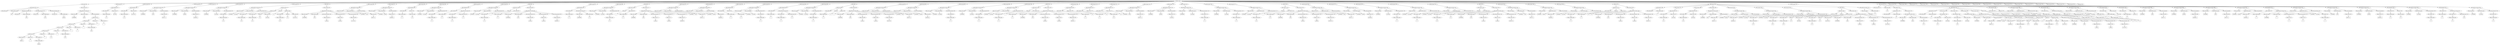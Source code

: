 /*
 * AST in dot format generated by phc -- the PHP compiler
 */

digraph AST {
node_0 [label="AST_php_script"];
node_1 [label="AST_method (29)"];
node_2 [label="AST_signature (32)"];
node_3 [label="AST_method_mod"];
node_4 [label="Token_method_name"];
node_5 [label="fail", shape=box]
node_4 -> node_5;
node_6 [label="AST_formal_parameter (29)"];
node_7 [label="AST_type (29)"];
node_8 [label="Token_variable_name"];
node_9 [label="file", shape=box]
node_8 -> node_9;
node_6 -> node_8;
node_6 -> node_7;
node_10 [label="AST_formal_parameter (29)"];
node_11 [label="AST_type (29)"];
node_12 [label="Token_variable_name"];
node_13 [label="line", shape=box]
node_12 -> node_13;
node_10 -> node_12;
node_10 -> node_11;
node_14 [label="AST_formal_parameter (29)"];
node_15 [label="AST_type (29)"];
node_16 [label="Token_variable_name"];
node_17 [label="reason", shape=box]
node_16 -> node_17;
node_14 -> node_16;
node_14 -> node_15;
node_2 -> node_14;
node_2 -> node_10;
node_2 -> node_6;
node_2 -> node_4;
node_2 -> node_3;
node_18 [label="AST_eval_expr (31)"];
node_19 [label="AST_method_invocation (31)"];
node_20 [label="Token_class_name"];
node_21 [label="%STDLIB%", shape=box]
node_20 -> node_21;
node_22 [label="Token_method_name"];
node_23 [label="print", shape=box]
node_22 -> node_23;
node_24 [label="AST_actual_parameter"];
node_25 [label="AST_bin_op (31)"];
node_26 [label="AST_bin_op (31)"];
node_27 [label="AST_bin_op (31)"];
node_28 [label="AST_bin_op (31)"];
node_29 [label="AST_bin_op (31)"];
node_30 [label="AST_bin_op (31)"];
node_31 [label="Token_string (31)"];
node_32 [label="Failure: '", shape=box]
node_31 -> node_32;
node_33 [label="Token_op (31)"];
node_34 [label=".", shape=box]
node_33 -> node_34;
node_35 [label="AST_variable (31)"];
node_36 [label="Token_variable_name"];
node_37 [label="reason", shape=box]
node_36 -> node_37;
node_35 -> node_36;
node_30 -> node_35;
node_30 -> node_33;
node_30 -> node_31;
node_38 [label="Token_op (31)"];
node_39 [label=".", shape=box]
node_38 -> node_39;
node_40 [label="Token_string (31)"];
node_41 [label="' on ", shape=box]
node_40 -> node_41;
node_29 -> node_40;
node_29 -> node_38;
node_29 -> node_30;
node_42 [label="Token_op (31)"];
node_43 [label=".", shape=box]
node_42 -> node_43;
node_44 [label="AST_variable (31)"];
node_45 [label="Token_variable_name"];
node_46 [label="file", shape=box]
node_45 -> node_46;
node_44 -> node_45;
node_28 -> node_44;
node_28 -> node_42;
node_28 -> node_29;
node_47 [label="Token_op (31)"];
node_48 [label=".", shape=box]
node_47 -> node_48;
node_49 [label="Token_string (31)"];
node_50 [label=":", shape=box]
node_49 -> node_50;
node_27 -> node_49;
node_27 -> node_47;
node_27 -> node_28;
node_51 [label="Token_op (31)"];
node_52 [label=".", shape=box]
node_51 -> node_52;
node_53 [label="AST_variable (31)"];
node_54 [label="Token_variable_name"];
node_55 [label="line", shape=box]
node_54 -> node_55;
node_53 -> node_54;
node_26 -> node_53;
node_26 -> node_51;
node_26 -> node_27;
node_56 [label="Token_op (31)"];
node_57 [label=".", shape=box]
node_56 -> node_57;
node_58 [label="Token_string (31)"];
node_59 [label="", shape=box]
node_58 -> node_59;
node_25 -> node_58;
node_25 -> node_56;
node_25 -> node_26;
node_24 -> node_25;
node_19 -> node_24;
node_19 -> node_22;
node_19 -> node_20;
node_18 -> node_19;
node_1 -> node_18;
node_1 -> node_2;
node_60 [label="AST_eval_expr (37)"];
node_61 [label="AST_assignment (37)"];
node_62 [label="AST_variable (37)"];
node_63 [label="Token_variable_name"];
node_64 [label="a1", shape=box]
node_63 -> node_64;
node_62 -> node_63;
node_65 [label="Token_string (37)"];
node_66 [label="old value", shape=box]
node_65 -> node_66;
node_61 -> node_65;
node_61 -> node_62;
node_60 -> node_61;
node_67 [label="AST_eval_expr (38)"];
node_68 [label="AST_assignment (38)"];
node_69 [label="AST_variable (38)"];
node_70 [label="Token_variable_name"];
node_71 [label="a2", shape=box]
node_70 -> node_71;
node_69 -> node_70;
node_72 [label="Token_string (38)"];
node_73 [label="my old val..", shape=box]
node_72 -> node_73;
node_68 -> node_72;
node_68 -> node_69;
node_67 -> node_68;
node_74 [label="AST_eval_expr (40)"];
node_75 [label="AST_method_invocation (40)"];
node_76 [label="Token_class_name"];
node_77 [label="%STDLIB%", shape=box]
node_76 -> node_77;
node_78 [label="Token_method_name"];
node_79 [label="echo", shape=box]
node_78 -> node_79;
node_80 [label="AST_actual_parameter"];
node_81 [label="Token_string (40)"];
node_82 [label="about to i..", shape=box]
node_81 -> node_82;
node_80 -> node_81;
node_75 -> node_80;
node_75 -> node_78;
node_75 -> node_76;
node_74 -> node_75;
node_83 [label="AST_eval_expr (41)"];
node_84 [label="AST_method_invocation (41)"];
node_85 [label="Token_class_name"];
node_86 [label="%STDLIB%", shape=box]
node_85 -> node_86;
node_87 [label="Token_method_name"];
node_88 [label="include", shape=box]
node_87 -> node_88;
node_89 [label="AST_actual_parameter"];
node_90 [label="Token_string (41)"];
node_91 [label="included_v..", shape=box]
node_90 -> node_91;
node_89 -> node_90;
node_84 -> node_89;
node_84 -> node_87;
node_84 -> node_85;
node_83 -> node_84;
node_92 [label="AST_eval_expr (43)"];
node_93 [label="AST_method_invocation (43)"];
node_94 [label="Token_class_name"];
node_95 [label="%STDLIB%", shape=box]
node_94 -> node_95;
node_96 [label="Token_method_name"];
node_97 [label="var_dump", shape=box]
node_96 -> node_97;
node_98 [label="AST_actual_parameter (43)"];
node_99 [label="AST_variable (43)"];
node_100 [label="Token_variable_name"];
node_101 [label="a1", shape=box]
node_100 -> node_101;
node_99 -> node_100;
node_98 -> node_99;
node_93 -> node_98;
node_93 -> node_96;
node_93 -> node_94;
node_92 -> node_93;
node_102 [label="AST_eval_expr (44)"];
node_103 [label="AST_method_invocation (44)"];
node_104 [label="Token_class_name"];
node_105 [label="%STDLIB%", shape=box]
node_104 -> node_105;
node_106 [label="Token_method_name"];
node_107 [label="var_dump", shape=box]
node_106 -> node_107;
node_108 [label="AST_actual_parameter (44)"];
node_109 [label="AST_variable (44)"];
node_110 [label="Token_variable_name"];
node_111 [label="a2", shape=box]
node_110 -> node_111;
node_109 -> node_110;
node_108 -> node_109;
node_103 -> node_108;
node_103 -> node_106;
node_103 -> node_104;
node_102 -> node_103;
node_112 [label="AST_if (46)"];
node_113 [label="AST_bin_op (46)"];
node_114 [label="AST_bin_op (46)"];
node_115 [label="AST_variable (46)"];
node_116 [label="Token_variable_name"];
node_117 [label="a1", shape=box]
node_116 -> node_117;
node_115 -> node_116;
node_118 [label="Token_op"];
node_119 [label="==", shape=box]
node_118 -> node_119;
node_120 [label="Token_string (46)"];
node_121 [label="old value", shape=box]
node_120 -> node_121;
node_114 -> node_120;
node_114 -> node_118;
node_114 -> node_115;
node_122 [label="Token_op"];
node_123 [label="or", shape=box]
node_122 -> node_123;
node_124 [label="AST_bin_op (46)"];
node_125 [label="AST_variable (46)"];
node_126 [label="Token_variable_name"];
node_127 [label="a2", shape=box]
node_126 -> node_127;
node_125 -> node_126;
node_128 [label="Token_op"];
node_129 [label="==", shape=box]
node_128 -> node_129;
node_130 [label="Token_string (46)"];
node_131 [label="my old val..", shape=box]
node_130 -> node_131;
node_124 -> node_130;
node_124 -> node_128;
node_124 -> node_125;
node_113 -> node_124;
node_113 -> node_122;
node_113 -> node_114;
node_132 [label="AST_eval_expr (48)"];
node_133 [label="AST_method_invocation (48)"];
node_134 [label="Token_class_name"];
node_135 [label="%STDLIB%", shape=box]
node_134 -> node_135;
node_136 [label="Token_method_name"];
node_137 [label="fail", shape=box]
node_136 -> node_137;
node_138 [label="AST_actual_parameter (48)"];
node_139 [label="Token_string (48)"];
node_140 [label="__FILE__", shape=box]
node_139 -> node_140;
node_138 -> node_139;
node_141 [label="AST_actual_parameter (48)"];
node_142 [label="Token_int (48)"];
node_143 [label="__LINE__", shape=box]
node_142 -> node_143;
node_141 -> node_142;
node_144 [label="AST_actual_parameter (48)"];
node_145 [label="Token_string (48)"];
node_146 [label="var overwr..", shape=box]
node_145 -> node_146;
node_144 -> node_145;
node_133 -> node_144;
node_133 -> node_141;
node_133 -> node_138;
node_133 -> node_136;
node_133 -> node_134;
node_132 -> node_133;
node_112 -> node_132;
node_112 -> node_113;
node_147 [label="AST_eval_expr (56)"];
node_148 [label="AST_method_invocation (56)"];
node_149 [label="Token_class_name"];
node_150 [label="%STDLIB%", shape=box]
node_149 -> node_150;
node_151 [label="Token_method_name"];
node_152 [label="echo", shape=box]
node_151 -> node_152;
node_153 [label="AST_actual_parameter"];
node_154 [label="Token_string (56)"];
node_155 [label="about to i..", shape=box]
node_154 -> node_155;
node_153 -> node_154;
node_148 -> node_153;
node_148 -> node_151;
node_148 -> node_149;
node_147 -> node_148;
node_156 [label="AST_eval_expr (57)"];
node_157 [label="AST_method_invocation (57)"];
node_158 [label="Token_class_name"];
node_159 [label="%STDLIB%", shape=box]
node_158 -> node_159;
node_160 [label="Token_method_name"];
node_161 [label="include", shape=box]
node_160 -> node_161;
node_162 [label="AST_actual_parameter"];
node_163 [label="Token_string (57)"];
node_164 [label="included_c..", shape=box]
node_163 -> node_164;
node_162 -> node_163;
node_157 -> node_162;
node_157 -> node_160;
node_157 -> node_158;
node_156 -> node_157;
node_165 [label="AST_eval_expr (59)"];
node_166 [label="AST_assignment (59)"];
node_167 [label="AST_variable (59)"];
node_168 [label="Token_variable_name"];
node_169 [label="b", shape=box]
node_168 -> node_169;
node_167 -> node_168;
node_170 [label="AST_new (59)"];
node_171 [label="Token_class_name"];
node_172 [label="B", shape=box]
node_171 -> node_172;
node_170 -> node_171;
node_166 -> node_170;
node_166 -> node_167;
node_165 -> node_166;
node_173 [label="AST_eval_expr (60)"];
node_174 [label="AST_method_invocation (60)"];
node_175 [label="Token_class_name"];
node_176 [label="%STDLIB%", shape=box]
node_175 -> node_176;
node_177 [label="Token_method_name"];
node_178 [label="var_dump", shape=box]
node_177 -> node_178;
node_179 [label="AST_actual_parameter (60)"];
node_180 [label="AST_variable (60)"];
node_181 [label="Token_variable_name"];
node_182 [label="b", shape=box]
node_181 -> node_182;
node_180 -> node_181;
node_179 -> node_180;
node_174 -> node_179;
node_174 -> node_177;
node_174 -> node_175;
node_173 -> node_174;
node_183 [label="AST_eval_expr (61)"];
node_184 [label="AST_assignment (61)"];
node_185 [label="AST_variable (61)"];
node_186 [label="Token_variable_name"];
node_187 [label="b", shape=box]
node_186 -> node_187;
node_185 -> node_186;
node_188 [label="AST_method_invocation (61)"];
node_189 [label="AST_variable (61)"];
node_190 [label="Token_variable_name"];
node_191 [label="b", shape=box]
node_190 -> node_191;
node_189 -> node_190;
node_192 [label="Token_method_name (61)"];
node_193 [label="b", shape=box]
node_192 -> node_193;
node_188 -> node_192;
node_188 -> node_189;
node_184 -> node_188;
node_184 -> node_185;
node_183 -> node_184;
node_194 [label="AST_eval_expr (62)"];
node_195 [label="AST_method_invocation (62)"];
node_196 [label="Token_class_name"];
node_197 [label="%STDLIB%", shape=box]
node_196 -> node_197;
node_198 [label="Token_method_name"];
node_199 [label="var_dump", shape=box]
node_198 -> node_199;
node_200 [label="AST_actual_parameter (62)"];
node_201 [label="AST_variable (62)"];
node_202 [label="Token_variable_name"];
node_203 [label="b", shape=box]
node_202 -> node_203;
node_201 -> node_202;
node_200 -> node_201;
node_195 -> node_200;
node_195 -> node_198;
node_195 -> node_196;
node_194 -> node_195;
node_204 [label="AST_if (63)"];
node_205 [label="AST_unary_op (63)"];
node_206 [label="Token_op"];
node_207 [label="!", shape=box]
node_206 -> node_207;
node_208 [label="AST_variable (63)"];
node_209 [label="Token_variable_name"];
node_210 [label="b", shape=box]
node_209 -> node_210;
node_208 -> node_209;
node_205 -> node_208;
node_205 -> node_206;
node_211 [label="AST_eval_expr (65)"];
node_212 [label="AST_method_invocation (65)"];
node_213 [label="Token_class_name"];
node_214 [label="%STDLIB%", shape=box]
node_213 -> node_214;
node_215 [label="Token_method_name"];
node_216 [label="fail", shape=box]
node_215 -> node_216;
node_217 [label="AST_actual_parameter (65)"];
node_218 [label="Token_string (65)"];
node_219 [label="__FILE__", shape=box]
node_218 -> node_219;
node_217 -> node_218;
node_220 [label="AST_actual_parameter (65)"];
node_221 [label="Token_int (65)"];
node_222 [label="__LINE__", shape=box]
node_221 -> node_222;
node_220 -> node_221;
node_223 [label="AST_actual_parameter (65)"];
node_224 [label="Token_string (65)"];
node_225 [label="included c..", shape=box]
node_224 -> node_225;
node_223 -> node_224;
node_212 -> node_223;
node_212 -> node_220;
node_212 -> node_217;
node_212 -> node_215;
node_212 -> node_213;
node_211 -> node_212;
node_204 -> node_211;
node_204 -> node_205;
node_226 [label="AST_eval_expr (67)"];
node_227 [label="AST_assignment (67)"];
node_228 [label="AST_variable (67)"];
node_229 [label="Token_variable_name"];
node_230 [label="b", shape=box]
node_229 -> node_230;
node_228 -> node_229;
node_231 [label="AST_method_invocation (67)"];
node_232 [label="Token_class_name"];
node_233 [label="%STDLIB%", shape=box]
node_232 -> node_233;
node_234 [label="Token_method_name"];
node_235 [label="b", shape=box]
node_234 -> node_235;
node_231 -> node_234;
node_231 -> node_232;
node_227 -> node_231;
node_227 -> node_228;
node_226 -> node_227;
node_236 [label="AST_eval_expr (68)"];
node_237 [label="AST_method_invocation (68)"];
node_238 [label="Token_class_name"];
node_239 [label="%STDLIB%", shape=box]
node_238 -> node_239;
node_240 [label="Token_method_name"];
node_241 [label="var_dump", shape=box]
node_240 -> node_241;
node_242 [label="AST_actual_parameter (68)"];
node_243 [label="AST_variable (68)"];
node_244 [label="Token_variable_name"];
node_245 [label="b", shape=box]
node_244 -> node_245;
node_243 -> node_244;
node_242 -> node_243;
node_237 -> node_242;
node_237 -> node_240;
node_237 -> node_238;
node_236 -> node_237;
node_246 [label="AST_if (69)"];
node_247 [label="AST_unary_op (69)"];
node_248 [label="Token_op"];
node_249 [label="!", shape=box]
node_248 -> node_249;
node_250 [label="AST_variable (69)"];
node_251 [label="Token_variable_name"];
node_252 [label="b", shape=box]
node_251 -> node_252;
node_250 -> node_251;
node_247 -> node_250;
node_247 -> node_248;
node_253 [label="AST_eval_expr (71)"];
node_254 [label="AST_method_invocation (71)"];
node_255 [label="Token_class_name"];
node_256 [label="%STDLIB%", shape=box]
node_255 -> node_256;
node_257 [label="Token_method_name"];
node_258 [label="fail", shape=box]
node_257 -> node_258;
node_259 [label="AST_actual_parameter (71)"];
node_260 [label="Token_string (71)"];
node_261 [label="__FILE__", shape=box]
node_260 -> node_261;
node_259 -> node_260;
node_262 [label="AST_actual_parameter (71)"];
node_263 [label="Token_int (71)"];
node_264 [label="__LINE__", shape=box]
node_263 -> node_264;
node_262 -> node_263;
node_265 [label="AST_actual_parameter (71)"];
node_266 [label="Token_string (71)"];
node_267 [label="included f..", shape=box]
node_266 -> node_267;
node_265 -> node_266;
node_254 -> node_265;
node_254 -> node_262;
node_254 -> node_259;
node_254 -> node_257;
node_254 -> node_255;
node_253 -> node_254;
node_246 -> node_253;
node_246 -> node_247;
node_268 [label="AST_eval_expr (79)"];
node_269 [label="AST_method_invocation (79)"];
node_270 [label="Token_class_name"];
node_271 [label="%STDLIB%", shape=box]
node_270 -> node_271;
node_272 [label="Token_method_name"];
node_273 [label="echo", shape=box]
node_272 -> node_273;
node_274 [label="AST_actual_parameter"];
node_275 [label="Token_string (79)"];
node_276 [label="about to i..", shape=box]
node_275 -> node_276;
node_274 -> node_275;
node_269 -> node_274;
node_269 -> node_272;
node_269 -> node_270;
node_268 -> node_269;
node_277 [label="AST_eval_expr (80)"];
node_278 [label="AST_method_invocation (80)"];
node_279 [label="Token_class_name"];
node_280 [label="%STDLIB%", shape=box]
node_279 -> node_280;
node_281 [label="Token_method_name"];
node_282 [label="include", shape=box]
node_281 -> node_282;
node_283 [label="AST_actual_parameter"];
node_284 [label="Token_string (80)"];
node_285 [label="included_c..", shape=box]
node_284 -> node_285;
node_283 -> node_284;
node_278 -> node_283;
node_278 -> node_281;
node_278 -> node_279;
node_277 -> node_278;
node_286 [label="AST_eval_expr (82)"];
node_287 [label="AST_assignment (82)"];
node_288 [label="AST_variable (82)"];
node_289 [label="Token_variable_name"];
node_290 [label="c", shape=box]
node_289 -> node_290;
node_288 -> node_289;
node_291 [label="AST_new (82)"];
node_292 [label="Token_class_name"];
node_293 [label="C", shape=box]
node_292 -> node_293;
node_291 -> node_292;
node_287 -> node_291;
node_287 -> node_288;
node_286 -> node_287;
node_294 [label="AST_eval_expr (83)"];
node_295 [label="AST_method_invocation (83)"];
node_296 [label="Token_class_name"];
node_297 [label="%STDLIB%", shape=box]
node_296 -> node_297;
node_298 [label="Token_method_name"];
node_299 [label="var_dump", shape=box]
node_298 -> node_299;
node_300 [label="AST_actual_parameter (83)"];
node_301 [label="AST_variable (83)"];
node_302 [label="Token_variable_name"];
node_303 [label="c", shape=box]
node_302 -> node_303;
node_301 -> node_302;
node_300 -> node_301;
node_295 -> node_300;
node_295 -> node_298;
node_295 -> node_296;
node_294 -> node_295;
node_304 [label="AST_eval_expr (84)"];
node_305 [label="AST_assignment (84)"];
node_306 [label="AST_variable (84)"];
node_307 [label="Token_variable_name"];
node_308 [label="c", shape=box]
node_307 -> node_308;
node_306 -> node_307;
node_309 [label="AST_method_invocation (84)"];
node_310 [label="AST_variable (84)"];
node_311 [label="Token_variable_name"];
node_312 [label="c", shape=box]
node_311 -> node_312;
node_310 -> node_311;
node_313 [label="Token_method_name (84)"];
node_314 [label="cc", shape=box]
node_313 -> node_314;
node_309 -> node_313;
node_309 -> node_310;
node_305 -> node_309;
node_305 -> node_306;
node_304 -> node_305;
node_315 [label="AST_eval_expr (85)"];
node_316 [label="AST_method_invocation (85)"];
node_317 [label="Token_class_name"];
node_318 [label="%STDLIB%", shape=box]
node_317 -> node_318;
node_319 [label="Token_method_name"];
node_320 [label="var_dump", shape=box]
node_319 -> node_320;
node_321 [label="AST_actual_parameter (85)"];
node_322 [label="AST_variable (85)"];
node_323 [label="Token_variable_name"];
node_324 [label="c", shape=box]
node_323 -> node_324;
node_322 -> node_323;
node_321 -> node_322;
node_316 -> node_321;
node_316 -> node_319;
node_316 -> node_317;
node_315 -> node_316;
node_325 [label="AST_if (86)"];
node_326 [label="AST_bin_op (86)"];
node_327 [label="AST_variable (86)"];
node_328 [label="Token_variable_name"];
node_329 [label="c", shape=box]
node_328 -> node_329;
node_327 -> node_328;
node_330 [label="Token_op"];
node_331 [label="!=", shape=box]
node_330 -> node_331;
node_332 [label="Token_int (86)"];
node_333 [label="7", shape=box]
node_332 -> node_333;
node_326 -> node_332;
node_326 -> node_330;
node_326 -> node_327;
node_334 [label="AST_eval_expr (88)"];
node_335 [label="AST_method_invocation (88)"];
node_336 [label="Token_class_name"];
node_337 [label="%STDLIB%", shape=box]
node_336 -> node_337;
node_338 [label="Token_method_name"];
node_339 [label="fail", shape=box]
node_338 -> node_339;
node_340 [label="AST_actual_parameter (88)"];
node_341 [label="Token_string (88)"];
node_342 [label="__FILE__", shape=box]
node_341 -> node_342;
node_340 -> node_341;
node_343 [label="AST_actual_parameter (88)"];
node_344 [label="Token_int (88)"];
node_345 [label="__LINE__", shape=box]
node_344 -> node_345;
node_343 -> node_344;
node_346 [label="AST_actual_parameter (88)"];
node_347 [label="Token_string (88)"];
node_348 [label="class with..", shape=box]
node_347 -> node_348;
node_346 -> node_347;
node_335 -> node_346;
node_335 -> node_343;
node_335 -> node_340;
node_335 -> node_338;
node_335 -> node_336;
node_334 -> node_335;
node_325 -> node_334;
node_325 -> node_326;
node_349 [label="AST_eval_expr (95)"];
node_350 [label="AST_method_invocation (95)"];
node_351 [label="Token_class_name"];
node_352 [label="%STDLIB%", shape=box]
node_351 -> node_352;
node_353 [label="Token_method_name"];
node_354 [label="echo", shape=box]
node_353 -> node_354;
node_355 [label="AST_actual_parameter"];
node_356 [label="Token_string (95)"];
node_357 [label="about to i..", shape=box]
node_356 -> node_357;
node_355 -> node_356;
node_350 -> node_355;
node_350 -> node_353;
node_350 -> node_351;
node_349 -> node_350;
node_358 [label="AST_eval_expr (96)"];
node_359 [label="AST_method_invocation (96)"];
node_360 [label="Token_class_name"];
node_361 [label="%STDLIB%", shape=box]
node_360 -> node_361;
node_362 [label="Token_method_name"];
node_363 [label="include", shape=box]
node_362 -> node_363;
node_364 [label="AST_actual_parameter"];
node_365 [label="Token_string (96)"];
node_366 [label="include_di..", shape=box]
node_365 -> node_366;
node_364 -> node_365;
node_359 -> node_364;
node_359 -> node_362;
node_359 -> node_360;
node_358 -> node_359;
node_367 [label="AST_eval_expr (98)"];
node_368 [label="AST_method_invocation (98)"];
node_369 [label="Token_class_name"];
node_370 [label="%STDLIB%", shape=box]
node_369 -> node_370;
node_371 [label="Token_method_name"];
node_372 [label="var_dump", shape=box]
node_371 -> node_372;
node_373 [label="AST_actual_parameter (98)"];
node_374 [label="AST_variable (98)"];
node_375 [label="Token_variable_name"];
node_376 [label="f", shape=box]
node_375 -> node_376;
node_374 -> node_375;
node_373 -> node_374;
node_368 -> node_373;
node_368 -> node_371;
node_368 -> node_369;
node_367 -> node_368;
node_377 [label="AST_eval_expr (99)"];
node_378 [label="AST_method_invocation (99)"];
node_379 [label="Token_class_name"];
node_380 [label="%STDLIB%", shape=box]
node_379 -> node_380;
node_381 [label="Token_method_name"];
node_382 [label="var_dump", shape=box]
node_381 -> node_382;
node_383 [label="AST_actual_parameter (99)"];
node_384 [label="AST_variable (99)"];
node_385 [label="Token_variable_name"];
node_386 [label="a", shape=box]
node_385 -> node_386;
node_384 -> node_385;
node_383 -> node_384;
node_378 -> node_383;
node_378 -> node_381;
node_378 -> node_379;
node_377 -> node_378;
node_387 [label="AST_eval_expr (100)"];
node_388 [label="AST_method_invocation (100)"];
node_389 [label="Token_class_name"];
node_390 [label="%STDLIB%", shape=box]
node_389 -> node_390;
node_391 [label="Token_method_name"];
node_392 [label="var_dump", shape=box]
node_391 -> node_392;
node_393 [label="AST_actual_parameter (100)"];
node_394 [label="AST_variable (100)"];
node_395 [label="Token_variable_name"];
node_396 [label="x", shape=box]
node_395 -> node_396;
node_394 -> node_395;
node_393 -> node_394;
node_388 -> node_393;
node_388 -> node_391;
node_388 -> node_389;
node_387 -> node_388;
node_397 [label="AST_if (101)"];
node_398 [label="AST_unary_op (101)"];
node_399 [label="Token_op"];
node_400 [label="!", shape=box]
node_399 -> node_400;
node_401 [label="AST_variable (101)"];
node_402 [label="Token_variable_name"];
node_403 [label="x", shape=box]
node_402 -> node_403;
node_401 -> node_402;
node_398 -> node_401;
node_398 -> node_399;
node_404 [label="AST_eval_expr (103)"];
node_405 [label="AST_method_invocation (103)"];
node_406 [label="Token_class_name"];
node_407 [label="%STDLIB%", shape=box]
node_406 -> node_407;
node_408 [label="Token_method_name"];
node_409 [label="fail", shape=box]
node_408 -> node_409;
node_410 [label="AST_actual_parameter (103)"];
node_411 [label="Token_string (103)"];
node_412 [label="__FILE__", shape=box]
node_411 -> node_412;
node_410 -> node_411;
node_413 [label="AST_actual_parameter (103)"];
node_414 [label="Token_int (103)"];
node_415 [label="__LINE__", shape=box]
node_414 -> node_415;
node_413 -> node_414;
node_416 [label="AST_actual_parameter (103)"];
node_417 [label="Token_string (103)"];
node_418 [label="directory ..", shape=box]
node_417 -> node_418;
node_416 -> node_417;
node_405 -> node_416;
node_405 -> node_413;
node_405 -> node_410;
node_405 -> node_408;
node_405 -> node_406;
node_404 -> node_405;
node_397 -> node_404;
node_397 -> node_398;
node_419 [label="AST_eval_expr (109)"];
node_420 [label="AST_assignment (109)"];
node_421 [label="AST_variable (109)"];
node_422 [label="Token_variable_name"];
node_423 [label="x", shape=box]
node_422 -> node_423;
node_421 -> node_422;
node_424 [label="Token_string (109)"];
node_425 [label="zzz", shape=box]
node_424 -> node_425;
node_420 -> node_424;
node_420 -> node_421;
node_419 -> node_420;
node_426 [label="AST_eval_expr (110)"];
node_427 [label="AST_assignment (110)"];
node_428 [label="AST_variable (110)"];
node_429 [label="Token_variable_name"];
node_430 [label="y", shape=box]
node_429 -> node_430;
node_428 -> node_429;
node_431 [label="Token_string (110)"];
node_432 [label="zzz", shape=box]
node_431 -> node_432;
node_427 -> node_431;
node_427 -> node_428;
node_426 -> node_427;
node_433 [label="AST_eval_expr (111)"];
node_434 [label="AST_assignment (111)"];
node_435 [label="AST_variable (111)"];
node_436 [label="Token_variable_name"];
node_437 [label="xx", shape=box]
node_436 -> node_437;
node_435 -> node_436;
node_438 [label="Token_string (111)"];
node_439 [label="zzz", shape=box]
node_438 -> node_439;
node_434 -> node_438;
node_434 -> node_435;
node_433 -> node_434;
node_440 [label="AST_eval_expr (112)"];
node_441 [label="AST_method_invocation (112)"];
node_442 [label="Token_class_name"];
node_443 [label="%STDLIB%", shape=box]
node_442 -> node_443;
node_444 [label="Token_method_name"];
node_445 [label="echo", shape=box]
node_444 -> node_445;
node_446 [label="AST_actual_parameter"];
node_447 [label="Token_string (112)"];
node_448 [label="about to i..", shape=box]
node_447 -> node_448;
node_446 -> node_447;
node_441 -> node_446;
node_441 -> node_444;
node_441 -> node_442;
node_440 -> node_441;
node_449 [label="AST_eval_expr (113)"];
node_450 [label="AST_method_invocation (113)"];
node_451 [label="Token_class_name"];
node_452 [label="%STDLIB%", shape=box]
node_451 -> node_452;
node_453 [label="Token_method_name"];
node_454 [label="include", shape=box]
node_453 -> node_454;
node_455 [label="AST_actual_parameter"];
node_456 [label="Token_string (113)"];
node_457 [label="./test/sub..", shape=box]
node_456 -> node_457;
node_455 -> node_456;
node_450 -> node_455;
node_450 -> node_453;
node_450 -> node_451;
node_449 -> node_450;
node_458 [label="AST_eval_expr (115)"];
node_459 [label="AST_method_invocation (115)"];
node_460 [label="Token_class_name"];
node_461 [label="%STDLIB%", shape=box]
node_460 -> node_461;
node_462 [label="Token_method_name"];
node_463 [label="var_dump", shape=box]
node_462 -> node_463;
node_464 [label="AST_actual_parameter (115)"];
node_465 [label="AST_variable (115)"];
node_466 [label="Token_variable_name"];
node_467 [label="x", shape=box]
node_466 -> node_467;
node_465 -> node_466;
node_464 -> node_465;
node_459 -> node_464;
node_459 -> node_462;
node_459 -> node_460;
node_458 -> node_459;
node_468 [label="AST_eval_expr (116)"];
node_469 [label="AST_method_invocation (116)"];
node_470 [label="Token_class_name"];
node_471 [label="%STDLIB%", shape=box]
node_470 -> node_471;
node_472 [label="Token_method_name"];
node_473 [label="var_dump", shape=box]
node_472 -> node_473;
node_474 [label="AST_actual_parameter (116)"];
node_475 [label="AST_variable (116)"];
node_476 [label="Token_variable_name"];
node_477 [label="y", shape=box]
node_476 -> node_477;
node_475 -> node_476;
node_474 -> node_475;
node_469 -> node_474;
node_469 -> node_472;
node_469 -> node_470;
node_468 -> node_469;
node_478 [label="AST_eval_expr (117)"];
node_479 [label="AST_method_invocation (117)"];
node_480 [label="Token_class_name"];
node_481 [label="%STDLIB%", shape=box]
node_480 -> node_481;
node_482 [label="Token_method_name"];
node_483 [label="var_dump", shape=box]
node_482 -> node_483;
node_484 [label="AST_actual_parameter (117)"];
node_485 [label="AST_variable (117)"];
node_486 [label="Token_variable_name"];
node_487 [label="xx", shape=box]
node_486 -> node_487;
node_485 -> node_486;
node_484 -> node_485;
node_479 -> node_484;
node_479 -> node_482;
node_479 -> node_480;
node_478 -> node_479;
node_488 [label="AST_if (118)"];
node_489 [label="AST_unary_op (118)"];
node_490 [label="Token_op"];
node_491 [label="!", shape=box]
node_490 -> node_491;
node_492 [label="AST_variable (118)"];
node_493 [label="Token_variable_name"];
node_494 [label="xx", shape=box]
node_493 -> node_494;
node_492 -> node_493;
node_489 -> node_492;
node_489 -> node_490;
node_495 [label="AST_eval_expr (120)"];
node_496 [label="AST_method_invocation (120)"];
node_497 [label="Token_class_name"];
node_498 [label="%STDLIB%", shape=box]
node_497 -> node_498;
node_499 [label="Token_method_name"];
node_500 [label="fail", shape=box]
node_499 -> node_500;
node_501 [label="AST_actual_parameter (120)"];
node_502 [label="Token_string (120)"];
node_503 [label="__FILE__", shape=box]
node_502 -> node_503;
node_501 -> node_502;
node_504 [label="AST_actual_parameter (120)"];
node_505 [label="Token_int (120)"];
node_506 [label="__LINE__", shape=box]
node_505 -> node_506;
node_504 -> node_505;
node_507 [label="AST_actual_parameter (120)"];
node_508 [label="Token_string (120)"];
node_509 [label="current wo..", shape=box]
node_508 -> node_509;
node_507 -> node_508;
node_496 -> node_507;
node_496 -> node_504;
node_496 -> node_501;
node_496 -> node_499;
node_496 -> node_497;
node_495 -> node_496;
node_488 -> node_495;
node_488 -> node_489;
node_510 [label="AST_eval_expr (126)"];
node_511 [label="AST_method_invocation (126)"];
node_512 [label="Token_class_name"];
node_513 [label="%STDLIB%", shape=box]
node_512 -> node_513;
node_514 [label="Token_method_name"];
node_515 [label="echo", shape=box]
node_514 -> node_515;
node_516 [label="AST_actual_parameter"];
node_517 [label="Token_string (126)"];
node_518 [label="about to i..", shape=box]
node_517 -> node_518;
node_516 -> node_517;
node_511 -> node_516;
node_511 -> node_514;
node_511 -> node_512;
node_510 -> node_511;
node_519 [label="AST_eval_expr (127)"];
node_520 [label="AST_method_invocation (127)"];
node_521 [label="Token_class_name"];
node_522 [label="%STDLIB%", shape=box]
node_521 -> node_522;
node_523 [label="Token_method_name"];
node_524 [label="include", shape=box]
node_523 -> node_524;
node_525 [label="AST_actual_parameter"];
node_526 [label="Token_string (127)"];
node_527 [label="test/subje..", shape=box]
node_526 -> node_527;
node_525 -> node_526;
node_520 -> node_525;
node_520 -> node_523;
node_520 -> node_521;
node_519 -> node_520;
node_528 [label="AST_eval_expr (129)"];
node_529 [label="AST_method_invocation (129)"];
node_530 [label="Token_class_name"];
node_531 [label="%STDLIB%", shape=box]
node_530 -> node_531;
node_532 [label="Token_method_name"];
node_533 [label="var_dump", shape=box]
node_532 -> node_533;
node_534 [label="AST_actual_parameter (129)"];
node_535 [label="AST_variable (129)"];
node_536 [label="Token_variable_name"];
node_537 [label="x", shape=box]
node_536 -> node_537;
node_535 -> node_536;
node_534 -> node_535;
node_529 -> node_534;
node_529 -> node_532;
node_529 -> node_530;
node_528 -> node_529;
node_538 [label="AST_eval_expr (130)"];
node_539 [label="AST_method_invocation (130)"];
node_540 [label="Token_class_name"];
node_541 [label="%STDLIB%", shape=box]
node_540 -> node_541;
node_542 [label="Token_method_name"];
node_543 [label="var_dump", shape=box]
node_542 -> node_543;
node_544 [label="AST_actual_parameter (130)"];
node_545 [label="AST_variable (130)"];
node_546 [label="Token_variable_name"];
node_547 [label="y", shape=box]
node_546 -> node_547;
node_545 -> node_546;
node_544 -> node_545;
node_539 -> node_544;
node_539 -> node_542;
node_539 -> node_540;
node_538 -> node_539;
node_548 [label="AST_eval_expr (131)"];
node_549 [label="AST_method_invocation (131)"];
node_550 [label="Token_class_name"];
node_551 [label="%STDLIB%", shape=box]
node_550 -> node_551;
node_552 [label="Token_method_name"];
node_553 [label="var_dump", shape=box]
node_552 -> node_553;
node_554 [label="AST_actual_parameter (131)"];
node_555 [label="AST_variable (131)"];
node_556 [label="Token_variable_name"];
node_557 [label="xx", shape=box]
node_556 -> node_557;
node_555 -> node_556;
node_554 -> node_555;
node_549 -> node_554;
node_549 -> node_552;
node_549 -> node_550;
node_548 -> node_549;
node_558 [label="AST_if (132)"];
node_559 [label="AST_unary_op (132)"];
node_560 [label="Token_op"];
node_561 [label="!", shape=box]
node_560 -> node_561;
node_562 [label="AST_variable (132)"];
node_563 [label="Token_variable_name"];
node_564 [label="xx", shape=box]
node_563 -> node_564;
node_562 -> node_563;
node_559 -> node_562;
node_559 -> node_560;
node_565 [label="AST_eval_expr (134)"];
node_566 [label="AST_method_invocation (134)"];
node_567 [label="Token_class_name"];
node_568 [label="%STDLIB%", shape=box]
node_567 -> node_568;
node_569 [label="Token_method_name"];
node_570 [label="fail", shape=box]
node_569 -> node_570;
node_571 [label="AST_actual_parameter (134)"];
node_572 [label="Token_string (134)"];
node_573 [label="__FILE__", shape=box]
node_572 -> node_573;
node_571 -> node_572;
node_574 [label="AST_actual_parameter (134)"];
node_575 [label="Token_int (134)"];
node_576 [label="__LINE__", shape=box]
node_575 -> node_576;
node_574 -> node_575;
node_577 [label="AST_actual_parameter (134)"];
node_578 [label="Token_string (134)"];
node_579 [label="current wo..", shape=box]
node_578 -> node_579;
node_577 -> node_578;
node_566 -> node_577;
node_566 -> node_574;
node_566 -> node_571;
node_566 -> node_569;
node_566 -> node_567;
node_565 -> node_566;
node_558 -> node_565;
node_558 -> node_559;
node_580 [label="AST_eval_expr (144)"];
node_581 [label="AST_method_invocation (144)"];
node_582 [label="Token_class_name"];
node_583 [label="%STDLIB%", shape=box]
node_582 -> node_583;
node_584 [label="Token_method_name"];
node_585 [label="echo", shape=box]
node_584 -> node_585;
node_586 [label="AST_actual_parameter"];
node_587 [label="Token_string (144)"];
node_588 [label="about to i..", shape=box]
node_587 -> node_588;
node_586 -> node_587;
node_581 -> node_586;
node_581 -> node_584;
node_581 -> node_582;
node_580 -> node_581;
node_589 [label="AST_eval_expr (145)"];
node_590 [label="AST_method_invocation (145)"];
node_591 [label="Token_class_name"];
node_592 [label="%STDLIB%", shape=box]
node_591 -> node_592;
node_593 [label="Token_method_name"];
node_594 [label="require", shape=box]
node_593 -> node_594;
node_595 [label="AST_actual_parameter"];
node_596 [label="Token_string (145)"];
node_597 [label="included_r..", shape=box]
node_596 -> node_597;
node_595 -> node_596;
node_590 -> node_595;
node_590 -> node_593;
node_590 -> node_591;
node_589 -> node_590;
node_598 [label="AST_eval_expr (146)"];
node_599 [label="AST_method_invocation (146)"];
node_600 [label="Token_class_name"];
node_601 [label="%STDLIB%", shape=box]
node_600 -> node_601;
node_602 [label="Token_method_name"];
node_603 [label="var_dump", shape=box]
node_602 -> node_603;
node_604 [label="AST_actual_parameter (146)"];
node_605 [label="AST_variable (146)"];
node_606 [label="Token_variable_name"];
node_607 [label="f", shape=box]
node_606 -> node_607;
node_605 -> node_606;
node_604 -> node_605;
node_599 -> node_604;
node_599 -> node_602;
node_599 -> node_600;
node_598 -> node_599;
node_608 [label="AST_if (147)"];
node_609 [label="AST_bin_op (147)"];
node_610 [label="AST_variable (147)"];
node_611 [label="Token_variable_name"];
node_612 [label="f", shape=box]
node_611 -> node_612;
node_610 -> node_611;
node_613 [label="Token_op"];
node_614 [label="!==", shape=box]
node_613 -> node_614;
node_615 [label="Token_int (147)"];
node_616 [label="26", shape=box]
node_615 -> node_616;
node_609 -> node_615;
node_609 -> node_613;
node_609 -> node_610;
node_617 [label="AST_eval_expr (149)"];
node_618 [label="AST_method_invocation (149)"];
node_619 [label="Token_class_name"];
node_620 [label="%STDLIB%", shape=box]
node_619 -> node_620;
node_621 [label="Token_method_name"];
node_622 [label="fail", shape=box]
node_621 -> node_622;
node_623 [label="AST_actual_parameter (149)"];
node_624 [label="Token_string (149)"];
node_625 [label="__FILE__", shape=box]
node_624 -> node_625;
node_623 -> node_624;
node_626 [label="AST_actual_parameter (149)"];
node_627 [label="Token_int (149)"];
node_628 [label="__LINE__", shape=box]
node_627 -> node_628;
node_626 -> node_627;
node_629 [label="AST_actual_parameter (149)"];
node_630 [label="Token_string (149)"];
node_631 [label="recursive ..", shape=box]
node_630 -> node_631;
node_629 -> node_630;
node_618 -> node_629;
node_618 -> node_626;
node_618 -> node_623;
node_618 -> node_621;
node_618 -> node_619;
node_617 -> node_618;
node_608 -> node_617;
node_608 -> node_609;
node_632 [label="AST_method (155)"];
node_633 [label="AST_signature (169)"];
node_634 [label="AST_method_mod"];
node_635 [label="Token_method_name"];
node_636 [label="g", shape=box]
node_635 -> node_636;
node_633 -> node_635;
node_633 -> node_634;
node_637 [label="AST_eval_expr (157)"];
node_638 [label="AST_assignment (157)"];
node_639 [label="AST_variable (157)"];
node_640 [label="Token_variable_name"];
node_641 [label="a1", shape=box]
node_640 -> node_641;
node_639 -> node_640;
node_642 [label="Token_string (157)"];
node_643 [label="old string", shape=box]
node_642 -> node_643;
node_638 -> node_642;
node_638 -> node_639;
node_637 -> node_638;
node_644 [label="AST_eval_expr (158)"];
node_645 [label="AST_assignment (158)"];
node_646 [label="AST_variable (158)"];
node_647 [label="Token_variable_name"];
node_648 [label="a2", shape=box]
node_647 -> node_648;
node_646 -> node_647;
node_649 [label="Token_string (158)"];
node_650 [label="old string", shape=box]
node_649 -> node_650;
node_645 -> node_649;
node_645 -> node_646;
node_644 -> node_645;
node_651 [label="AST_eval_expr (159)"];
node_652 [label="AST_method_invocation (159)"];
node_653 [label="Token_class_name"];
node_654 [label="%STDLIB%", shape=box]
node_653 -> node_654;
node_655 [label="Token_method_name"];
node_656 [label="echo", shape=box]
node_655 -> node_656;
node_657 [label="AST_actual_parameter"];
node_658 [label="Token_string (159)"];
node_659 [label="about to i..", shape=box]
node_658 -> node_659;
node_657 -> node_658;
node_652 -> node_657;
node_652 -> node_655;
node_652 -> node_653;
node_651 -> node_652;
node_660 [label="AST_eval_expr (160)"];
node_661 [label="AST_method_invocation (160)"];
node_662 [label="Token_class_name"];
node_663 [label="%STDLIB%", shape=box]
node_662 -> node_663;
node_664 [label="Token_method_name"];
node_665 [label="require", shape=box]
node_664 -> node_665;
node_666 [label="AST_actual_parameter"];
node_667 [label="Token_string (160)"];
node_668 [label="included_v..", shape=box]
node_667 -> node_668;
node_666 -> node_667;
node_661 -> node_666;
node_661 -> node_664;
node_661 -> node_662;
node_660 -> node_661;
node_669 [label="AST_eval_expr (162)"];
node_670 [label="AST_method_invocation (162)"];
node_671 [label="Token_class_name"];
node_672 [label="%STDLIB%", shape=box]
node_671 -> node_672;
node_673 [label="Token_method_name"];
node_674 [label="var_dump", shape=box]
node_673 -> node_674;
node_675 [label="AST_actual_parameter (162)"];
node_676 [label="AST_variable (162)"];
node_677 [label="Token_variable_name"];
node_678 [label="a1", shape=box]
node_677 -> node_678;
node_676 -> node_677;
node_675 -> node_676;
node_670 -> node_675;
node_670 -> node_673;
node_670 -> node_671;
node_669 -> node_670;
node_679 [label="AST_eval_expr (163)"];
node_680 [label="AST_method_invocation (163)"];
node_681 [label="Token_class_name"];
node_682 [label="%STDLIB%", shape=box]
node_681 -> node_682;
node_683 [label="Token_method_name"];
node_684 [label="var_dump", shape=box]
node_683 -> node_684;
node_685 [label="AST_actual_parameter (163)"];
node_686 [label="AST_variable (163)"];
node_687 [label="Token_variable_name"];
node_688 [label="a2", shape=box]
node_687 -> node_688;
node_686 -> node_687;
node_685 -> node_686;
node_680 -> node_685;
node_680 -> node_683;
node_680 -> node_681;
node_679 -> node_680;
node_689 [label="AST_if (165)"];
node_690 [label="AST_bin_op (165)"];
node_691 [label="AST_bin_op (165)"];
node_692 [label="AST_variable (165)"];
node_693 [label="Token_variable_name"];
node_694 [label="a1", shape=box]
node_693 -> node_694;
node_692 -> node_693;
node_695 [label="Token_op"];
node_696 [label="==", shape=box]
node_695 -> node_696;
node_697 [label="Token_string (165)"];
node_698 [label="old value", shape=box]
node_697 -> node_698;
node_691 -> node_697;
node_691 -> node_695;
node_691 -> node_692;
node_699 [label="Token_op"];
node_700 [label="or", shape=box]
node_699 -> node_700;
node_701 [label="AST_bin_op (165)"];
node_702 [label="AST_variable (165)"];
node_703 [label="Token_variable_name"];
node_704 [label="a2", shape=box]
node_703 -> node_704;
node_702 -> node_703;
node_705 [label="Token_op"];
node_706 [label="==", shape=box]
node_705 -> node_706;
node_707 [label="Token_string (165)"];
node_708 [label="my old val..", shape=box]
node_707 -> node_708;
node_701 -> node_707;
node_701 -> node_705;
node_701 -> node_702;
node_690 -> node_701;
node_690 -> node_699;
node_690 -> node_691;
node_709 [label="AST_eval_expr (167)"];
node_710 [label="AST_method_invocation (167)"];
node_711 [label="Token_class_name"];
node_712 [label="%STDLIB%", shape=box]
node_711 -> node_712;
node_713 [label="Token_method_name"];
node_714 [label="fail", shape=box]
node_713 -> node_714;
node_715 [label="AST_actual_parameter (167)"];
node_716 [label="Token_string (167)"];
node_717 [label="__FILE__", shape=box]
node_716 -> node_717;
node_715 -> node_716;
node_718 [label="AST_actual_parameter (167)"];
node_719 [label="Token_int (167)"];
node_720 [label="__LINE__", shape=box]
node_719 -> node_720;
node_718 -> node_719;
node_721 [label="AST_actual_parameter (167)"];
node_722 [label="Token_string (167)"];
node_723 [label="var overwr..", shape=box]
node_722 -> node_723;
node_721 -> node_722;
node_710 -> node_721;
node_710 -> node_718;
node_710 -> node_715;
node_710 -> node_713;
node_710 -> node_711;
node_709 -> node_710;
node_689 -> node_709;
node_689 -> node_690;
node_632 -> node_689;
node_632 -> node_679;
node_632 -> node_669;
node_632 -> node_660;
node_632 -> node_651;
node_632 -> node_644;
node_632 -> node_637;
node_632 -> node_633;
node_724 [label="AST_eval_expr (170)"];
node_725 [label="AST_method_invocation (170)"];
node_726 [label="Token_class_name"];
node_727 [label="%STDLIB%", shape=box]
node_726 -> node_727;
node_728 [label="Token_method_name"];
node_729 [label="g", shape=box]
node_728 -> node_729;
node_725 -> node_728;
node_725 -> node_726;
node_724 -> node_725;
node_730 [label="AST_class_def (174)"];
node_731 [label="AST_class_mod (174)"];
node_732 [label="Token_class_name"];
node_733 [label="H", shape=box]
node_732 -> node_733;
node_734 [label="AST_method (176)"];
node_735 [label="AST_signature (179)"];
node_736 [label="AST_method_mod"];
node_737 [label="Token_method_name"];
node_738 [label="H", shape=box]
node_737 -> node_738;
node_735 -> node_737;
node_735 -> node_736;
node_739 [label="AST_eval_expr (178)"];
node_740 [label="AST_method_invocation (178)"];
node_741 [label="Token_class_name"];
node_742 [label="%STDLIB%", shape=box]
node_741 -> node_742;
node_743 [label="Token_method_name"];
node_744 [label="echo", shape=box]
node_743 -> node_744;
node_745 [label="AST_actual_parameter"];
node_746 [label="Token_string (178)"];
node_747 [label="H", shape=box]
node_746 -> node_747;
node_745 -> node_746;
node_740 -> node_745;
node_740 -> node_743;
node_740 -> node_741;
node_739 -> node_740;
node_734 -> node_739;
node_734 -> node_735;
node_748 [label="AST_method (181)"];
node_749 [label="AST_signature (193)"];
node_750 [label="AST_method_mod"];
node_751 [label="Token_method_name"];
node_752 [label="g", shape=box]
node_751 -> node_752;
node_749 -> node_751;
node_749 -> node_750;
node_753 [label="AST_eval_expr (183)"];
node_754 [label="AST_assignment (183)"];
node_755 [label="AST_variable (183)"];
node_756 [label="Token_variable_name"];
node_757 [label="a1", shape=box]
node_756 -> node_757;
node_755 -> node_756;
node_758 [label="Token_string (183)"];
node_759 [label="old string", shape=box]
node_758 -> node_759;
node_754 -> node_758;
node_754 -> node_755;
node_753 -> node_754;
node_760 [label="AST_eval_expr (184)"];
node_761 [label="AST_assignment (184)"];
node_762 [label="AST_variable (184)"];
node_763 [label="Token_variable_name"];
node_764 [label="a2", shape=box]
node_763 -> node_764;
node_762 -> node_763;
node_765 [label="Token_string (184)"];
node_766 [label="old string", shape=box]
node_765 -> node_766;
node_761 -> node_765;
node_761 -> node_762;
node_760 -> node_761;
node_767 [label="AST_eval_expr (186)"];
node_768 [label="AST_method_invocation (186)"];
node_769 [label="Token_class_name"];
node_770 [label="%STDLIB%", shape=box]
node_769 -> node_770;
node_771 [label="Token_method_name"];
node_772 [label="echo", shape=box]
node_771 -> node_772;
node_773 [label="AST_actual_parameter"];
node_774 [label="Token_string (186)"];
node_775 [label="about to i..", shape=box]
node_774 -> node_775;
node_773 -> node_774;
node_768 -> node_773;
node_768 -> node_771;
node_768 -> node_769;
node_767 -> node_768;
node_776 [label="AST_eval_expr (187)"];
node_777 [label="AST_method_invocation (187)"];
node_778 [label="Token_class_name"];
node_779 [label="%STDLIB%", shape=box]
node_778 -> node_779;
node_780 [label="Token_method_name"];
node_781 [label="include", shape=box]
node_780 -> node_781;
node_782 [label="AST_actual_parameter"];
node_783 [label="Token_string (187)"];
node_784 [label="included_v..", shape=box]
node_783 -> node_784;
node_782 -> node_783;
node_777 -> node_782;
node_777 -> node_780;
node_777 -> node_778;
node_776 -> node_777;
node_785 [label="AST_if (189)"];
node_786 [label="AST_bin_op (189)"];
node_787 [label="AST_bin_op (189)"];
node_788 [label="AST_variable (189)"];
node_789 [label="Token_variable_name"];
node_790 [label="a1", shape=box]
node_789 -> node_790;
node_788 -> node_789;
node_791 [label="Token_op"];
node_792 [label="==", shape=box]
node_791 -> node_792;
node_793 [label="Token_string (189)"];
node_794 [label="old value", shape=box]
node_793 -> node_794;
node_787 -> node_793;
node_787 -> node_791;
node_787 -> node_788;
node_795 [label="Token_op"];
node_796 [label="or", shape=box]
node_795 -> node_796;
node_797 [label="AST_bin_op (189)"];
node_798 [label="AST_variable (189)"];
node_799 [label="Token_variable_name"];
node_800 [label="a2", shape=box]
node_799 -> node_800;
node_798 -> node_799;
node_801 [label="Token_op"];
node_802 [label="==", shape=box]
node_801 -> node_802;
node_803 [label="Token_string (189)"];
node_804 [label="my old val..", shape=box]
node_803 -> node_804;
node_797 -> node_803;
node_797 -> node_801;
node_797 -> node_798;
node_786 -> node_797;
node_786 -> node_795;
node_786 -> node_787;
node_805 [label="AST_eval_expr (191)"];
node_806 [label="AST_method_invocation (191)"];
node_807 [label="Token_class_name"];
node_808 [label="%STDLIB%", shape=box]
node_807 -> node_808;
node_809 [label="Token_method_name"];
node_810 [label="fail", shape=box]
node_809 -> node_810;
node_811 [label="AST_actual_parameter (191)"];
node_812 [label="Token_string (191)"];
node_813 [label="__FILE__", shape=box]
node_812 -> node_813;
node_811 -> node_812;
node_814 [label="AST_actual_parameter (191)"];
node_815 [label="Token_int (191)"];
node_816 [label="__LINE__", shape=box]
node_815 -> node_816;
node_814 -> node_815;
node_817 [label="AST_actual_parameter (191)"];
node_818 [label="Token_string (191)"];
node_819 [label="var overwr..", shape=box]
node_818 -> node_819;
node_817 -> node_818;
node_806 -> node_817;
node_806 -> node_814;
node_806 -> node_811;
node_806 -> node_809;
node_806 -> node_807;
node_805 -> node_806;
node_785 -> node_805;
node_785 -> node_786;
node_748 -> node_785;
node_748 -> node_776;
node_748 -> node_767;
node_748 -> node_760;
node_748 -> node_753;
node_748 -> node_749;
node_730 -> node_748;
node_730 -> node_734;
node_730 -> node_732;
node_730 -> node_731;
node_820 [label="AST_eval_expr (195)"];
node_821 [label="AST_assignment (195)"];
node_822 [label="AST_variable (195)"];
node_823 [label="Token_variable_name"];
node_824 [label="h", shape=box]
node_823 -> node_824;
node_822 -> node_823;
node_825 [label="AST_new (195)"];
node_826 [label="Token_class_name"];
node_827 [label="H", shape=box]
node_826 -> node_827;
node_825 -> node_826;
node_821 -> node_825;
node_821 -> node_822;
node_820 -> node_821;
node_828 [label="AST_eval_expr (196)"];
node_829 [label="AST_method_invocation (196)"];
node_830 [label="Token_class_name"];
node_831 [label="%STDLIB%", shape=box]
node_830 -> node_831;
node_832 [label="Token_method_name"];
node_833 [label="var_dump", shape=box]
node_832 -> node_833;
node_834 [label="AST_actual_parameter (196)"];
node_835 [label="AST_variable (196)"];
node_836 [label="Token_variable_name"];
node_837 [label="h", shape=box]
node_836 -> node_837;
node_835 -> node_836;
node_834 -> node_835;
node_829 -> node_834;
node_829 -> node_832;
node_829 -> node_830;
node_828 -> node_829;
node_838 [label="AST_eval_expr (197)"];
node_839 [label="AST_assignment (197)"];
node_840 [label="AST_variable (197)"];
node_841 [label="Token_variable_name"];
node_842 [label="h", shape=box]
node_841 -> node_842;
node_840 -> node_841;
node_843 [label="AST_method_invocation (197)"];
node_844 [label="AST_variable (197)"];
node_845 [label="Token_variable_name"];
node_846 [label="h", shape=box]
node_845 -> node_846;
node_844 -> node_845;
node_847 [label="Token_method_name (197)"];
node_848 [label="g", shape=box]
node_847 -> node_848;
node_843 -> node_847;
node_843 -> node_844;
node_839 -> node_843;
node_839 -> node_840;
node_838 -> node_839;
node_849 [label="AST_eval_expr (198)"];
node_850 [label="AST_method_invocation (198)"];
node_851 [label="Token_class_name"];
node_852 [label="%STDLIB%", shape=box]
node_851 -> node_852;
node_853 [label="Token_method_name"];
node_854 [label="var_dump", shape=box]
node_853 -> node_854;
node_855 [label="AST_actual_parameter (198)"];
node_856 [label="AST_variable (198)"];
node_857 [label="Token_variable_name"];
node_858 [label="h", shape=box]
node_857 -> node_858;
node_856 -> node_857;
node_855 -> node_856;
node_850 -> node_855;
node_850 -> node_853;
node_850 -> node_851;
node_849 -> node_850;
node_859 [label="AST_eval_expr (202)"];
node_860 [label="AST_assignment (202)"];
node_861 [label="AST_variable (202)"];
node_862 [label="Token_variable_name"];
node_863 [label="i1", shape=box]
node_862 -> node_863;
node_861 -> node_862;
node_864 [label="Token_string (202)"];
node_865 [label="some value", shape=box]
node_864 -> node_865;
node_860 -> node_864;
node_860 -> node_861;
node_859 -> node_860;
node_866 [label="AST_eval_expr (203)"];
node_867 [label="AST_assignment (203)"];
node_868 [label="AST_variable (203)"];
node_869 [label="Token_variable_name"];
node_870 [label="i2", shape=box]
node_869 -> node_870;
node_868 -> node_869;
node_871 [label="Token_string (203)"];
node_872 [label="another va..", shape=box]
node_871 -> node_872;
node_867 -> node_871;
node_867 -> node_868;
node_866 -> node_867;
node_873 [label="AST_eval_expr (205)"];
node_874 [label="AST_method_invocation (205)"];
node_875 [label="Token_class_name"];
node_876 [label="%STDLIB%", shape=box]
node_875 -> node_876;
node_877 [label="Token_method_name"];
node_878 [label="echo", shape=box]
node_877 -> node_878;
node_879 [label="AST_actual_parameter"];
node_880 [label="Token_string (205)"];
node_881 [label="about to i..", shape=box]
node_880 -> node_881;
node_879 -> node_880;
node_874 -> node_879;
node_874 -> node_877;
node_874 -> node_875;
node_873 -> node_874;
node_882 [label="AST_eval_expr (206)"];
node_883 [label="AST_method_invocation (206)"];
node_884 [label="Token_class_name"];
node_885 [label="%STDLIB%", shape=box]
node_884 -> node_885;
node_886 [label="Token_method_name"];
node_887 [label="include", shape=box]
node_886 -> node_887;
node_888 [label="AST_actual_parameter"];
node_889 [label="Token_string (206)"];
node_890 [label="included_u..", shape=box]
node_889 -> node_890;
node_888 -> node_889;
node_883 -> node_888;
node_883 -> node_886;
node_883 -> node_884;
node_882 -> node_883;
node_891 [label="AST_eval_expr (209)"];
node_892 [label="AST_method_invocation (209)"];
node_893 [label="Token_class_name"];
node_894 [label="%STDLIB%", shape=box]
node_893 -> node_894;
node_895 [label="Token_method_name"];
node_896 [label="echo", shape=box]
node_895 -> node_896;
node_897 [label="AST_actual_parameter"];
node_898 [label="Token_string (209)"];
node_899 [label="about to i..", shape=box]
node_898 -> node_899;
node_897 -> node_898;
node_892 -> node_897;
node_892 -> node_895;
node_892 -> node_893;
node_891 -> node_892;
node_900 [label="AST_eval_expr (210)"];
node_901 [label="AST_method_invocation (210)"];
node_902 [label="Token_class_name"];
node_903 [label="%STDLIB%", shape=box]
node_902 -> node_903;
node_904 [label="Token_method_name"];
node_905 [label="include", shape=box]
node_904 -> node_905;
node_906 [label="AST_actual_parameter"];
node_907 [label="Token_string (210)"];
node_908 [label="included_u..", shape=box]
node_907 -> node_908;
node_906 -> node_907;
node_901 -> node_906;
node_901 -> node_904;
node_901 -> node_902;
node_900 -> node_901;
node_909 [label="AST_eval_expr (212)"];
node_910 [label="AST_assignment (212)"];
node_911 [label="AST_variable (212)"];
node_912 [label="Token_variable_name"];
node_913 [label="j", shape=box]
node_912 -> node_913;
node_911 -> node_912;
node_914 [label="AST_method_invocation (212)"];
node_915 [label="Token_class_name"];
node_916 [label="%STDLIB%", shape=box]
node_915 -> node_916;
node_917 [label="Token_method_name"];
node_918 [label="j", shape=box]
node_917 -> node_918;
node_919 [label="AST_actual_parameter (212)"];
node_920 [label="Token_int (212)"];
node_921 [label="1", shape=box]
node_920 -> node_921;
node_919 -> node_920;
node_922 [label="AST_actual_parameter (212)"];
node_923 [label="Token_int (212)"];
node_924 [label="2", shape=box]
node_923 -> node_924;
node_922 -> node_923;
node_914 -> node_922;
node_914 -> node_919;
node_914 -> node_917;
node_914 -> node_915;
node_910 -> node_914;
node_910 -> node_911;
node_909 -> node_910;
node_925 [label="AST_eval_expr (213)"];
node_926 [label="AST_method_invocation (213)"];
node_927 [label="Token_class_name"];
node_928 [label="%STDLIB%", shape=box]
node_927 -> node_928;
node_929 [label="Token_method_name"];
node_930 [label="var_dump", shape=box]
node_929 -> node_930;
node_931 [label="AST_actual_parameter (213)"];
node_932 [label="AST_variable (213)"];
node_933 [label="Token_variable_name"];
node_934 [label="j", shape=box]
node_933 -> node_934;
node_932 -> node_933;
node_931 -> node_932;
node_926 -> node_931;
node_926 -> node_929;
node_926 -> node_927;
node_925 -> node_926;
node_935 [label="AST_eval_expr (216)"];
node_936 [label="AST_method_invocation (216)"];
node_937 [label="Token_class_name"];
node_938 [label="%STDLIB%", shape=box]
node_937 -> node_938;
node_939 [label="Token_method_name"];
node_940 [label="echo", shape=box]
node_939 -> node_940;
node_941 [label="AST_actual_parameter"];
node_942 [label="Token_string (216)"];
node_943 [label="about to i..", shape=box]
node_942 -> node_943;
node_941 -> node_942;
node_936 -> node_941;
node_936 -> node_939;
node_936 -> node_937;
node_935 -> node_936;
node_944 [label="AST_eval_expr (217)"];
node_945 [label="AST_method_invocation (217)"];
node_946 [label="Token_class_name"];
node_947 [label="%STDLIB%", shape=box]
node_946 -> node_947;
node_948 [label="Token_method_name"];
node_949 [label="include", shape=box]
node_948 -> node_949;
node_950 [label="AST_actual_parameter"];
node_951 [label="Token_string (217)"];
node_952 [label="included_u..", shape=box]
node_951 -> node_952;
node_950 -> node_951;
node_945 -> node_950;
node_945 -> node_948;
node_945 -> node_946;
node_944 -> node_945;
node_953 [label="AST_eval_expr (219)"];
node_954 [label="AST_assignment (219)"];
node_955 [label="AST_variable (219)"];
node_956 [label="Token_variable_name"];
node_957 [label="k", shape=box]
node_956 -> node_957;
node_955 -> node_956;
node_958 [label="AST_new (219)"];
node_959 [label="Token_class_name"];
node_960 [label="K", shape=box]
node_959 -> node_960;
node_958 -> node_959;
node_954 -> node_958;
node_954 -> node_955;
node_953 -> node_954;
node_961 [label="AST_eval_expr (220)"];
node_962 [label="AST_method_invocation (220)"];
node_963 [label="Token_class_name"];
node_964 [label="%STDLIB%", shape=box]
node_963 -> node_964;
node_965 [label="Token_method_name"];
node_966 [label="var_dump", shape=box]
node_965 -> node_966;
node_967 [label="AST_actual_parameter (220)"];
node_968 [label="AST_variable (220)"];
node_969 [label="Token_variable_name"];
node_970 [label="k", shape=box]
node_969 -> node_970;
node_968 -> node_969;
node_967 -> node_968;
node_962 -> node_967;
node_962 -> node_965;
node_962 -> node_963;
node_961 -> node_962;
node_971 [label="AST_eval_expr (221)"];
node_972 [label="AST_assignment (221)"];
node_973 [label="AST_variable (221)"];
node_974 [label="Token_variable_name"];
node_975 [label="k", shape=box]
node_974 -> node_975;
node_973 -> node_974;
node_976 [label="AST_method_invocation (221)"];
node_977 [label="AST_variable (221)"];
node_978 [label="Token_variable_name"];
node_979 [label="k", shape=box]
node_978 -> node_979;
node_977 -> node_978;
node_980 [label="Token_method_name (221)"];
node_981 [label="kk", shape=box]
node_980 -> node_981;
node_976 -> node_980;
node_976 -> node_977;
node_972 -> node_976;
node_972 -> node_973;
node_971 -> node_972;
node_982 [label="AST_eval_expr (222)"];
node_983 [label="AST_method_invocation (222)"];
node_984 [label="Token_class_name"];
node_985 [label="%STDLIB%", shape=box]
node_984 -> node_985;
node_986 [label="Token_method_name"];
node_987 [label="var_dump", shape=box]
node_986 -> node_987;
node_988 [label="AST_actual_parameter (222)"];
node_989 [label="AST_variable (222)"];
node_990 [label="Token_variable_name"];
node_991 [label="k", shape=box]
node_990 -> node_991;
node_989 -> node_990;
node_988 -> node_989;
node_983 -> node_988;
node_983 -> node_986;
node_983 -> node_984;
node_982 -> node_983;
node_992 [label="AST_nop (225)"];
node_0 -> node_992;
node_0 -> node_982;
node_0 -> node_971;
node_0 -> node_961;
node_0 -> node_953;
node_0 -> node_944;
node_0 -> node_935;
node_0 -> node_925;
node_0 -> node_909;
node_0 -> node_900;
node_0 -> node_891;
node_0 -> node_882;
node_0 -> node_873;
node_0 -> node_866;
node_0 -> node_859;
node_0 -> node_849;
node_0 -> node_838;
node_0 -> node_828;
node_0 -> node_820;
node_0 -> node_730;
node_0 -> node_724;
node_0 -> node_632;
node_0 -> node_608;
node_0 -> node_598;
node_0 -> node_589;
node_0 -> node_580;
node_0 -> node_558;
node_0 -> node_548;
node_0 -> node_538;
node_0 -> node_528;
node_0 -> node_519;
node_0 -> node_510;
node_0 -> node_488;
node_0 -> node_478;
node_0 -> node_468;
node_0 -> node_458;
node_0 -> node_449;
node_0 -> node_440;
node_0 -> node_433;
node_0 -> node_426;
node_0 -> node_419;
node_0 -> node_397;
node_0 -> node_387;
node_0 -> node_377;
node_0 -> node_367;
node_0 -> node_358;
node_0 -> node_349;
node_0 -> node_325;
node_0 -> node_315;
node_0 -> node_304;
node_0 -> node_294;
node_0 -> node_286;
node_0 -> node_277;
node_0 -> node_268;
node_0 -> node_246;
node_0 -> node_236;
node_0 -> node_226;
node_0 -> node_204;
node_0 -> node_194;
node_0 -> node_183;
node_0 -> node_173;
node_0 -> node_165;
node_0 -> node_156;
node_0 -> node_147;
node_0 -> node_112;
node_0 -> node_102;
node_0 -> node_92;
node_0 -> node_83;
node_0 -> node_74;
node_0 -> node_67;
node_0 -> node_60;
node_0 -> node_1;
}
